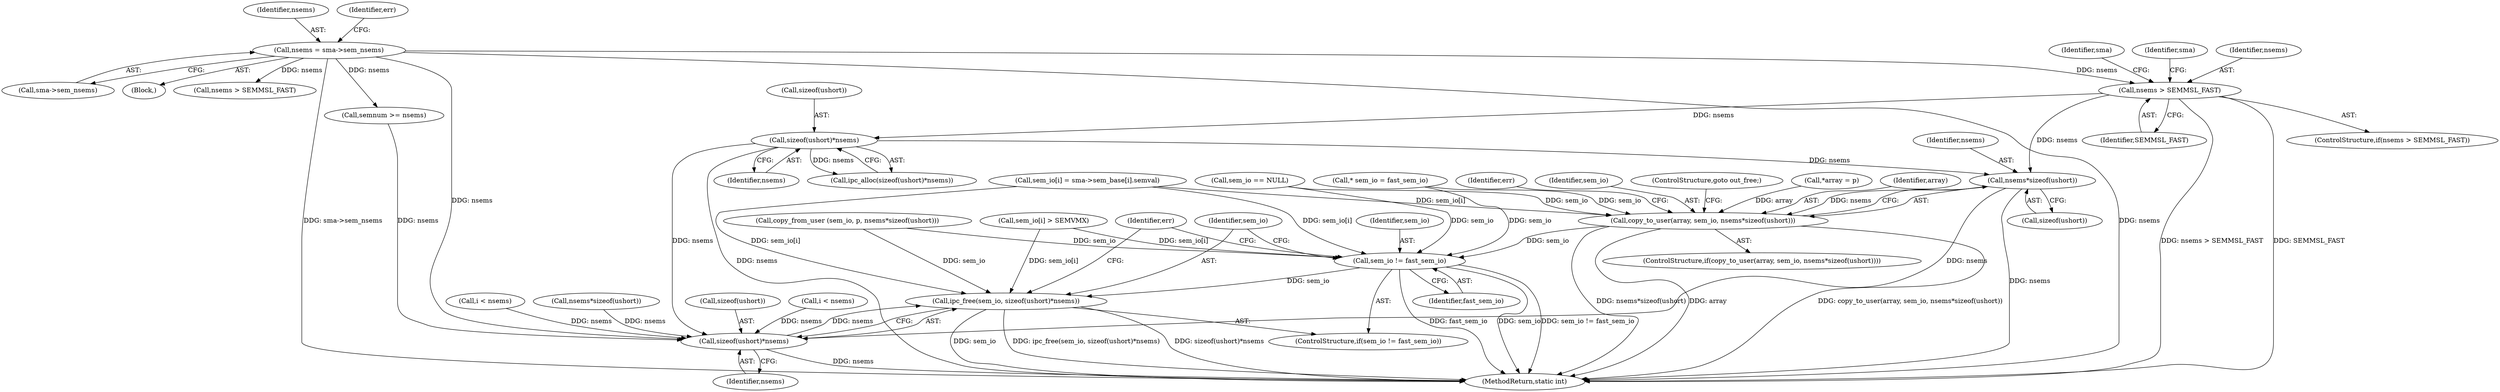 digraph "0_linux_6062a8dc0517bce23e3c2f7d2fea5e22411269a3_12@API" {
"1000263" [label="(Call,nsems*sizeof(ushort))"];
"1000186" [label="(Call,nsems > SEMMSL_FAST)"];
"1000136" [label="(Call,nsems = sma->sem_nsems)"];
"1000195" [label="(Call,sizeof(ushort)*nsems)"];
"1000260" [label="(Call,copy_to_user(array, sem_io, nsems*sizeof(ushort)))"];
"1000487" [label="(Call,sem_io != fast_sem_io)"];
"1000490" [label="(Call,ipc_free(sem_io, sizeof(ushort)*nsems))"];
"1000492" [label="(Call,sizeof(ushort)*nsems)"];
"1000137" [label="(Identifier,nsems)"];
"1000261" [label="(Identifier,array)"];
"1000389" [label="(Call,i < nsems)"];
"1000265" [label="(Call,sizeof(ushort))"];
"1000490" [label="(Call,ipc_free(sem_io, sizeof(ushort)*nsems))"];
"1000305" [label="(Call,nsems*sizeof(ushort))"];
"1000268" [label="(Identifier,err)"];
"1000491" [label="(Identifier,sem_io)"];
"1000198" [label="(Identifier,nsems)"];
"1000229" [label="(Identifier,sma)"];
"1000302" [label="(Call,copy_from_user (sem_io, p, nsems*sizeof(ushort)))"];
"1000492" [label="(Call,sizeof(ushort)*nsems)"];
"1000195" [label="(Call,sizeof(ushort)*nsems)"];
"1000243" [label="(Call,sem_io[i] = sma->sem_base[i].semval)"];
"1000194" [label="(Call,ipc_alloc(sizeof(ushort)*nsems))"];
"1000495" [label="(Identifier,nsems)"];
"1000264" [label="(Identifier,nsems)"];
"1000262" [label="(Identifier,sem_io)"];
"1000186" [label="(Call,nsems > SEMMSL_FAST)"];
"1000115" [label="(Call,* sem_io = fast_sem_io)"];
"1000136" [label="(Call,nsems = sma->sem_nsems)"];
"1000260" [label="(Call,copy_to_user(array, sem_io, nsems*sizeof(ushort)))"];
"1000493" [label="(Call,sizeof(ushort))"];
"1000191" [label="(Identifier,sma)"];
"1000497" [label="(Identifier,err)"];
"1000188" [label="(Identifier,SEMMSL_FAST)"];
"1000498" [label="(MethodReturn,static int)"];
"1000187" [label="(Identifier,nsems)"];
"1000200" [label="(Call,sem_io == NULL)"];
"1000263" [label="(Call,nsems*sizeof(ushort))"];
"1000426" [label="(Call,semnum >= nsems)"];
"1000328" [label="(Call,sem_io[i] > SEMVMX)"];
"1000138" [label="(Call,sma->sem_nsems)"];
"1000486" [label="(ControlStructure,if(sem_io != fast_sem_io))"];
"1000271" [label="(ControlStructure,goto out_free;)"];
"1000259" [label="(ControlStructure,if(copy_to_user(array, sem_io, nsems*sizeof(ushort))))"];
"1000321" [label="(Call,i < nsems)"];
"1000108" [label="(Block,)"];
"1000142" [label="(Identifier,err)"];
"1000280" [label="(Call,nsems > SEMMSL_FAST)"];
"1000487" [label="(Call,sem_io != fast_sem_io)"];
"1000196" [label="(Call,sizeof(ushort))"];
"1000181" [label="(Call,*array = p)"];
"1000185" [label="(ControlStructure,if(nsems > SEMMSL_FAST))"];
"1000489" [label="(Identifier,fast_sem_io)"];
"1000488" [label="(Identifier,sem_io)"];
"1000263" -> "1000260"  [label="AST: "];
"1000263" -> "1000265"  [label="CFG: "];
"1000264" -> "1000263"  [label="AST: "];
"1000265" -> "1000263"  [label="AST: "];
"1000260" -> "1000263"  [label="CFG: "];
"1000263" -> "1000498"  [label="DDG: nsems"];
"1000263" -> "1000260"  [label="DDG: nsems"];
"1000186" -> "1000263"  [label="DDG: nsems"];
"1000195" -> "1000263"  [label="DDG: nsems"];
"1000263" -> "1000492"  [label="DDG: nsems"];
"1000186" -> "1000185"  [label="AST: "];
"1000186" -> "1000188"  [label="CFG: "];
"1000187" -> "1000186"  [label="AST: "];
"1000188" -> "1000186"  [label="AST: "];
"1000191" -> "1000186"  [label="CFG: "];
"1000229" -> "1000186"  [label="CFG: "];
"1000186" -> "1000498"  [label="DDG: SEMMSL_FAST"];
"1000186" -> "1000498"  [label="DDG: nsems > SEMMSL_FAST"];
"1000136" -> "1000186"  [label="DDG: nsems"];
"1000186" -> "1000195"  [label="DDG: nsems"];
"1000136" -> "1000108"  [label="AST: "];
"1000136" -> "1000138"  [label="CFG: "];
"1000137" -> "1000136"  [label="AST: "];
"1000138" -> "1000136"  [label="AST: "];
"1000142" -> "1000136"  [label="CFG: "];
"1000136" -> "1000498"  [label="DDG: sma->sem_nsems"];
"1000136" -> "1000498"  [label="DDG: nsems"];
"1000136" -> "1000280"  [label="DDG: nsems"];
"1000136" -> "1000426"  [label="DDG: nsems"];
"1000136" -> "1000492"  [label="DDG: nsems"];
"1000195" -> "1000194"  [label="AST: "];
"1000195" -> "1000198"  [label="CFG: "];
"1000196" -> "1000195"  [label="AST: "];
"1000198" -> "1000195"  [label="AST: "];
"1000194" -> "1000195"  [label="CFG: "];
"1000195" -> "1000498"  [label="DDG: nsems"];
"1000195" -> "1000194"  [label="DDG: nsems"];
"1000195" -> "1000492"  [label="DDG: nsems"];
"1000260" -> "1000259"  [label="AST: "];
"1000261" -> "1000260"  [label="AST: "];
"1000262" -> "1000260"  [label="AST: "];
"1000268" -> "1000260"  [label="CFG: "];
"1000271" -> "1000260"  [label="CFG: "];
"1000260" -> "1000498"  [label="DDG: copy_to_user(array, sem_io, nsems*sizeof(ushort))"];
"1000260" -> "1000498"  [label="DDG: nsems*sizeof(ushort)"];
"1000260" -> "1000498"  [label="DDG: array"];
"1000181" -> "1000260"  [label="DDG: array"];
"1000200" -> "1000260"  [label="DDG: sem_io"];
"1000243" -> "1000260"  [label="DDG: sem_io[i]"];
"1000115" -> "1000260"  [label="DDG: sem_io"];
"1000260" -> "1000487"  [label="DDG: sem_io"];
"1000487" -> "1000486"  [label="AST: "];
"1000487" -> "1000489"  [label="CFG: "];
"1000488" -> "1000487"  [label="AST: "];
"1000489" -> "1000487"  [label="AST: "];
"1000491" -> "1000487"  [label="CFG: "];
"1000497" -> "1000487"  [label="CFG: "];
"1000487" -> "1000498"  [label="DDG: fast_sem_io"];
"1000487" -> "1000498"  [label="DDG: sem_io"];
"1000487" -> "1000498"  [label="DDG: sem_io != fast_sem_io"];
"1000200" -> "1000487"  [label="DDG: sem_io"];
"1000302" -> "1000487"  [label="DDG: sem_io"];
"1000328" -> "1000487"  [label="DDG: sem_io[i]"];
"1000243" -> "1000487"  [label="DDG: sem_io[i]"];
"1000115" -> "1000487"  [label="DDG: sem_io"];
"1000487" -> "1000490"  [label="DDG: sem_io"];
"1000490" -> "1000486"  [label="AST: "];
"1000490" -> "1000492"  [label="CFG: "];
"1000491" -> "1000490"  [label="AST: "];
"1000492" -> "1000490"  [label="AST: "];
"1000497" -> "1000490"  [label="CFG: "];
"1000490" -> "1000498"  [label="DDG: sem_io"];
"1000490" -> "1000498"  [label="DDG: ipc_free(sem_io, sizeof(ushort)*nsems)"];
"1000490" -> "1000498"  [label="DDG: sizeof(ushort)*nsems"];
"1000328" -> "1000490"  [label="DDG: sem_io[i]"];
"1000243" -> "1000490"  [label="DDG: sem_io[i]"];
"1000302" -> "1000490"  [label="DDG: sem_io"];
"1000492" -> "1000490"  [label="DDG: nsems"];
"1000492" -> "1000495"  [label="CFG: "];
"1000493" -> "1000492"  [label="AST: "];
"1000495" -> "1000492"  [label="AST: "];
"1000492" -> "1000498"  [label="DDG: nsems"];
"1000426" -> "1000492"  [label="DDG: nsems"];
"1000305" -> "1000492"  [label="DDG: nsems"];
"1000321" -> "1000492"  [label="DDG: nsems"];
"1000389" -> "1000492"  [label="DDG: nsems"];
}
